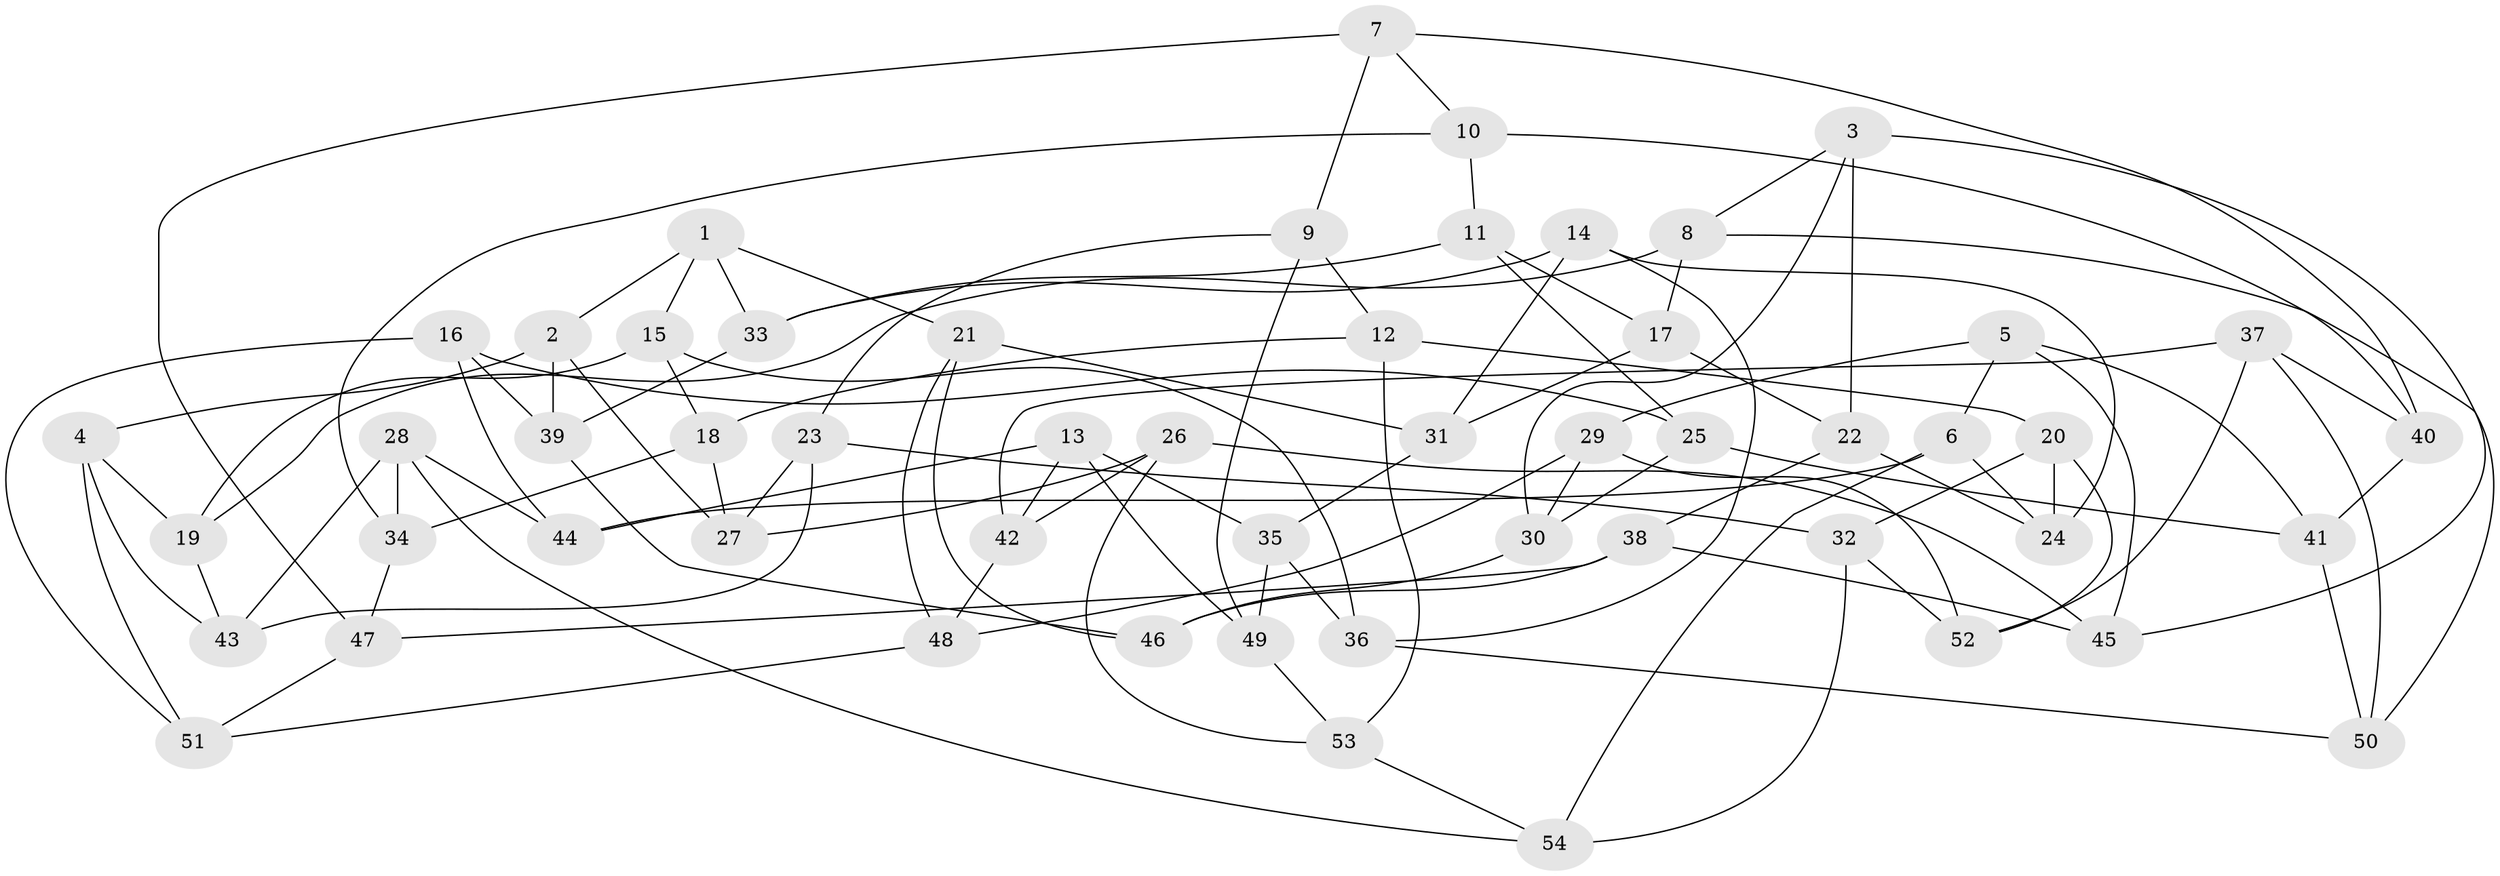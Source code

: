 // Generated by graph-tools (version 1.1) at 2025/37/03/09/25 02:37:55]
// undirected, 54 vertices, 108 edges
graph export_dot {
graph [start="1"]
  node [color=gray90,style=filled];
  1;
  2;
  3;
  4;
  5;
  6;
  7;
  8;
  9;
  10;
  11;
  12;
  13;
  14;
  15;
  16;
  17;
  18;
  19;
  20;
  21;
  22;
  23;
  24;
  25;
  26;
  27;
  28;
  29;
  30;
  31;
  32;
  33;
  34;
  35;
  36;
  37;
  38;
  39;
  40;
  41;
  42;
  43;
  44;
  45;
  46;
  47;
  48;
  49;
  50;
  51;
  52;
  53;
  54;
  1 -- 21;
  1 -- 33;
  1 -- 2;
  1 -- 15;
  2 -- 4;
  2 -- 27;
  2 -- 39;
  3 -- 22;
  3 -- 45;
  3 -- 30;
  3 -- 8;
  4 -- 43;
  4 -- 51;
  4 -- 19;
  5 -- 45;
  5 -- 41;
  5 -- 29;
  5 -- 6;
  6 -- 24;
  6 -- 44;
  6 -- 54;
  7 -- 10;
  7 -- 47;
  7 -- 40;
  7 -- 9;
  8 -- 19;
  8 -- 50;
  8 -- 17;
  9 -- 12;
  9 -- 23;
  9 -- 49;
  10 -- 40;
  10 -- 34;
  10 -- 11;
  11 -- 33;
  11 -- 25;
  11 -- 17;
  12 -- 53;
  12 -- 20;
  12 -- 18;
  13 -- 49;
  13 -- 35;
  13 -- 42;
  13 -- 44;
  14 -- 33;
  14 -- 24;
  14 -- 36;
  14 -- 31;
  15 -- 18;
  15 -- 19;
  15 -- 36;
  16 -- 39;
  16 -- 44;
  16 -- 51;
  16 -- 25;
  17 -- 22;
  17 -- 31;
  18 -- 27;
  18 -- 34;
  19 -- 43;
  20 -- 24;
  20 -- 32;
  20 -- 52;
  21 -- 31;
  21 -- 48;
  21 -- 46;
  22 -- 24;
  22 -- 38;
  23 -- 43;
  23 -- 32;
  23 -- 27;
  25 -- 30;
  25 -- 41;
  26 -- 42;
  26 -- 27;
  26 -- 45;
  26 -- 53;
  28 -- 44;
  28 -- 43;
  28 -- 34;
  28 -- 54;
  29 -- 30;
  29 -- 52;
  29 -- 48;
  30 -- 46;
  31 -- 35;
  32 -- 52;
  32 -- 54;
  33 -- 39;
  34 -- 47;
  35 -- 36;
  35 -- 49;
  36 -- 50;
  37 -- 40;
  37 -- 42;
  37 -- 50;
  37 -- 52;
  38 -- 45;
  38 -- 47;
  38 -- 46;
  39 -- 46;
  40 -- 41;
  41 -- 50;
  42 -- 48;
  47 -- 51;
  48 -- 51;
  49 -- 53;
  53 -- 54;
}
